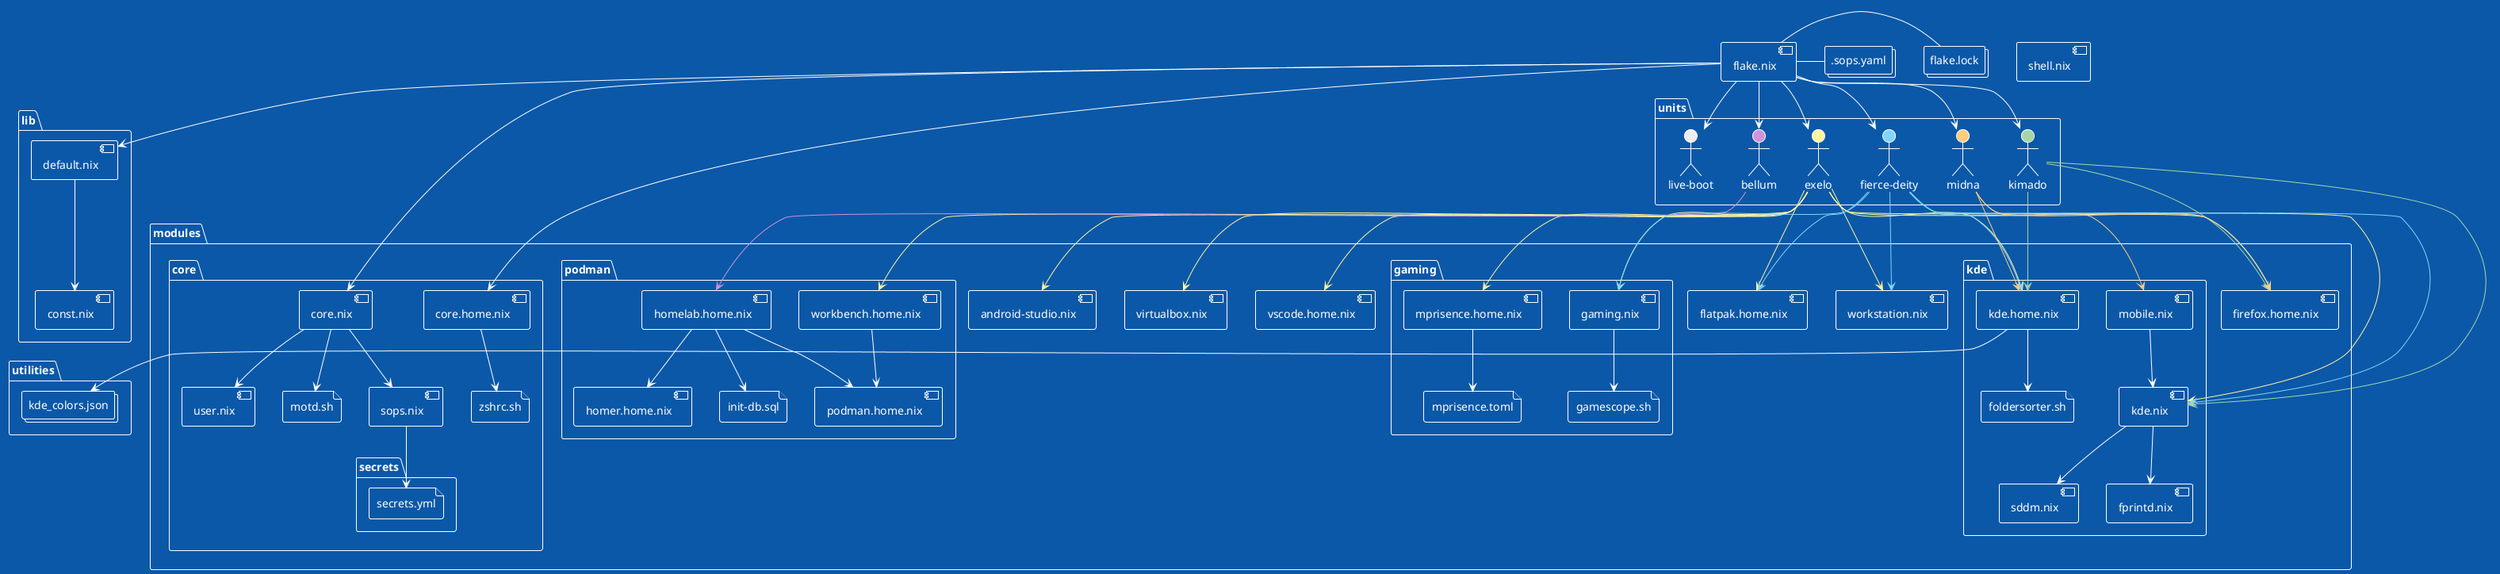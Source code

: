 @startuml inventory
!theme amiga
folder "units" {
actor "exelo" as 946f41d7a0edfc2e0c01ee5a09a8c817 #FFF59D
actor "fierce-deity" as c4bab5bd2a813b4140b129fe0e3fb658 #81D4FA
actor "live-boot" as c7d5751343a9ead629f775ba9b9af9cf #EEEEEE
actor "kimado" as 1396d7d4092f9152f5759496564121cd #A5D6A7
actor "bellum" as 20a158b77d6ce48a8335b7e769c66846 #CE93D8
actor "midna" as 63f8d8e44685a13b538d30e2a0812668 #FFCC80
}
component "flake.nix" as 3cfc5eb99249add5b61f5348132a1e77
folder "lib" {
   component "const.nix" as 42685639631220987acd22a87135e57c
   component "default.nix" as 68e512ab9f77fd39f3722c23b9768434
}
collections ".sops.yaml" as 91f6f5e8b87d05d919871a4550a6fc38
component "shell.nix" as 97c7e481026e36daa7b31230c6c6aadc
folder "utilities" {
   collections "kde_colors.json" as 31b20c96119be911606aa1b692b28ba5
}
folder "modules" {
   folder "gaming" {
      component "mprisence.home.nix" as c02ddfafd82173da6d07e50463b65eac
      file "mprisence.toml" as 388345b0335603b7af9674ffccc65ed6
      file "gamescope.sh" as 07bb30b5069aacb10b5677e227bfbeb4
      component "gaming.nix" as cc648f4643baab83856cbb1aee4c03ef
   }
   component "vscode.home.nix" as 26e1d38b688c4a1832d0935e5d29e980
   folder "core" {
      component "user.nix" as e48a789aa9c3b1358cf051feee2e878a
      component "core.home.nix" as d418baa43b11df0205fd0d8001cf7901
      file "zshrc.sh" as 7eb8b1eccd344747a8b685427d1c8d47
      file "motd.sh" as c82c7c2583c0b9ccbee6e5f55451c0f6
      folder "secrets" {
         file "secrets.yml" as fedff914d02561f998eabdacb5cefebd
      }
      component "core.nix" as 6aafb3be03e9429fda102521e26edd7b
      component "sops.nix" as 20147c29130fca277ea17de5d4ba1678
   }
   component "flatpak.home.nix" as 6a6caf7642ae4a75b6d8c64ecf6400b9
   component "android-studio.nix" as a8adb1966bc91fc715175dff4a1585e7
   component "firefox.home.nix" as 38cffe16d01eb2da09feac707c1aaa76
   folder "kde" {
      component "fprintd.nix" as 0fb371a9afb97f3c276f57e82617e12d
      component "sddm.nix" as 5ebad3bd91a08cf55c56e207db927f8e
      component "mobile.nix" as 8d2c80d6e09dc0fe9680025161c2f7f7
      component "kde.nix" as 33998a49668889da1de8827630f29048
      component "kde.home.nix" as 34f24b42df06d195232b3481cc71827b
      file "foldersorter.sh" as ad183a934b3ffac1938f0162d6a8a65b
   }
   component "virtualbox.nix" as f7eeddc94c5ed65950560d6b5663fd1f
   component "workstation.nix" as 5a0152e173cf79e753b825a5923741a1
   folder "podman" {
      component "podman.home.nix" as dcbc3ce626c4baff59d73eac162ff6c2
      component "homer.home.nix" as 4413af3c64ebf6b78c14f507383344d2
      file "init-db.sql" as 1cfcb5644c1356a4878cc9383458f8a7
      component "homelab.home.nix" as 0413db864cd167d08bd86e74c14f26a4
      component "workbench.home.nix" as d5572bc49194fd8103bc4b027c081b12
   }
}
collections "flake.lock" as acf05e6b4d5a2b6e0e87b24127cf384a
946f41d7a0edfc2e0c01ee5a09a8c817 -[#FFF59D]-> 33998a49668889da1de8827630f29048
946f41d7a0edfc2e0c01ee5a09a8c817 -[#FFF59D]-> 5a0152e173cf79e753b825a5923741a1
946f41d7a0edfc2e0c01ee5a09a8c817 -[#FFF59D]-> a8adb1966bc91fc715175dff4a1585e7
946f41d7a0edfc2e0c01ee5a09a8c817 -[#FFF59D]-> cc648f4643baab83856cbb1aee4c03ef
946f41d7a0edfc2e0c01ee5a09a8c817 -[#FFF59D]-> f7eeddc94c5ed65950560d6b5663fd1f
946f41d7a0edfc2e0c01ee5a09a8c817 -[#FFF59D]-> 34f24b42df06d195232b3481cc71827b
946f41d7a0edfc2e0c01ee5a09a8c817 -[#FFF59D]-> 26e1d38b688c4a1832d0935e5d29e980
946f41d7a0edfc2e0c01ee5a09a8c817 -[#FFF59D]-> 6a6caf7642ae4a75b6d8c64ecf6400b9
946f41d7a0edfc2e0c01ee5a09a8c817 -[#FFF59D]-> 38cffe16d01eb2da09feac707c1aaa76
946f41d7a0edfc2e0c01ee5a09a8c817 -[#FFF59D]-> d5572bc49194fd8103bc4b027c081b12
946f41d7a0edfc2e0c01ee5a09a8c817 -[#FFF59D]-> c02ddfafd82173da6d07e50463b65eac
c4bab5bd2a813b4140b129fe0e3fb658 -[#81D4FA]-> 33998a49668889da1de8827630f29048
c4bab5bd2a813b4140b129fe0e3fb658 -[#81D4FA]-> cc648f4643baab83856cbb1aee4c03ef
c4bab5bd2a813b4140b129fe0e3fb658 -[#81D4FA]-> 5a0152e173cf79e753b825a5923741a1
c4bab5bd2a813b4140b129fe0e3fb658 -[#81D4FA]-> 34f24b42df06d195232b3481cc71827b
c4bab5bd2a813b4140b129fe0e3fb658 -[#81D4FA]-> 6a6caf7642ae4a75b6d8c64ecf6400b9
c4bab5bd2a813b4140b129fe0e3fb658 -[#81D4FA]-> 38cffe16d01eb2da09feac707c1aaa76
1396d7d4092f9152f5759496564121cd -[#A5D6A7]-> 33998a49668889da1de8827630f29048
1396d7d4092f9152f5759496564121cd -[#A5D6A7]-> 34f24b42df06d195232b3481cc71827b
1396d7d4092f9152f5759496564121cd -[#A5D6A7]-> 38cffe16d01eb2da09feac707c1aaa76
20a158b77d6ce48a8335b7e769c66846 -[#CE93D8]-> 0413db864cd167d08bd86e74c14f26a4
63f8d8e44685a13b538d30e2a0812668 -[#FFCC80]-> 8d2c80d6e09dc0fe9680025161c2f7f7
63f8d8e44685a13b538d30e2a0812668 -[#FFCC80]-> 34f24b42df06d195232b3481cc71827b
63f8d8e44685a13b538d30e2a0812668 -[#FFCC80]-> 38cffe16d01eb2da09feac707c1aaa76
3cfc5eb99249add5b61f5348132a1e77 --> 68e512ab9f77fd39f3722c23b9768434
3cfc5eb99249add5b61f5348132a1e77 --> d418baa43b11df0205fd0d8001cf7901
3cfc5eb99249add5b61f5348132a1e77 --> 946f41d7a0edfc2e0c01ee5a09a8c817
3cfc5eb99249add5b61f5348132a1e77 --> c4bab5bd2a813b4140b129fe0e3fb658
3cfc5eb99249add5b61f5348132a1e77 --> c7d5751343a9ead629f775ba9b9af9cf
3cfc5eb99249add5b61f5348132a1e77 --> 1396d7d4092f9152f5759496564121cd
3cfc5eb99249add5b61f5348132a1e77 --> 20a158b77d6ce48a8335b7e769c66846
3cfc5eb99249add5b61f5348132a1e77 --> 63f8d8e44685a13b538d30e2a0812668
3cfc5eb99249add5b61f5348132a1e77 --> 6aafb3be03e9429fda102521e26edd7b
68e512ab9f77fd39f3722c23b9768434 --> 42685639631220987acd22a87135e57c
c02ddfafd82173da6d07e50463b65eac --> 388345b0335603b7af9674ffccc65ed6
cc648f4643baab83856cbb1aee4c03ef --> 07bb30b5069aacb10b5677e227bfbeb4
d418baa43b11df0205fd0d8001cf7901 --> 7eb8b1eccd344747a8b685427d1c8d47
6aafb3be03e9429fda102521e26edd7b --> c82c7c2583c0b9ccbee6e5f55451c0f6
6aafb3be03e9429fda102521e26edd7b --> e48a789aa9c3b1358cf051feee2e878a
6aafb3be03e9429fda102521e26edd7b --> 20147c29130fca277ea17de5d4ba1678
20147c29130fca277ea17de5d4ba1678 --> fedff914d02561f998eabdacb5cefebd
8d2c80d6e09dc0fe9680025161c2f7f7 --> 33998a49668889da1de8827630f29048
33998a49668889da1de8827630f29048 --> 5ebad3bd91a08cf55c56e207db927f8e
33998a49668889da1de8827630f29048 --> 0fb371a9afb97f3c276f57e82617e12d
34f24b42df06d195232b3481cc71827b --> 31b20c96119be911606aa1b692b28ba5
34f24b42df06d195232b3481cc71827b --> ad183a934b3ffac1938f0162d6a8a65b
0413db864cd167d08bd86e74c14f26a4 --> dcbc3ce626c4baff59d73eac162ff6c2
0413db864cd167d08bd86e74c14f26a4 --> 4413af3c64ebf6b78c14f507383344d2
0413db864cd167d08bd86e74c14f26a4 --> 1cfcb5644c1356a4878cc9383458f8a7
d5572bc49194fd8103bc4b027c081b12 --> dcbc3ce626c4baff59d73eac162ff6c2
3cfc5eb99249add5b61f5348132a1e77 - acf05e6b4d5a2b6e0e87b24127cf384a
3cfc5eb99249add5b61f5348132a1e77 - 91f6f5e8b87d05d919871a4550a6fc38
@enduml
